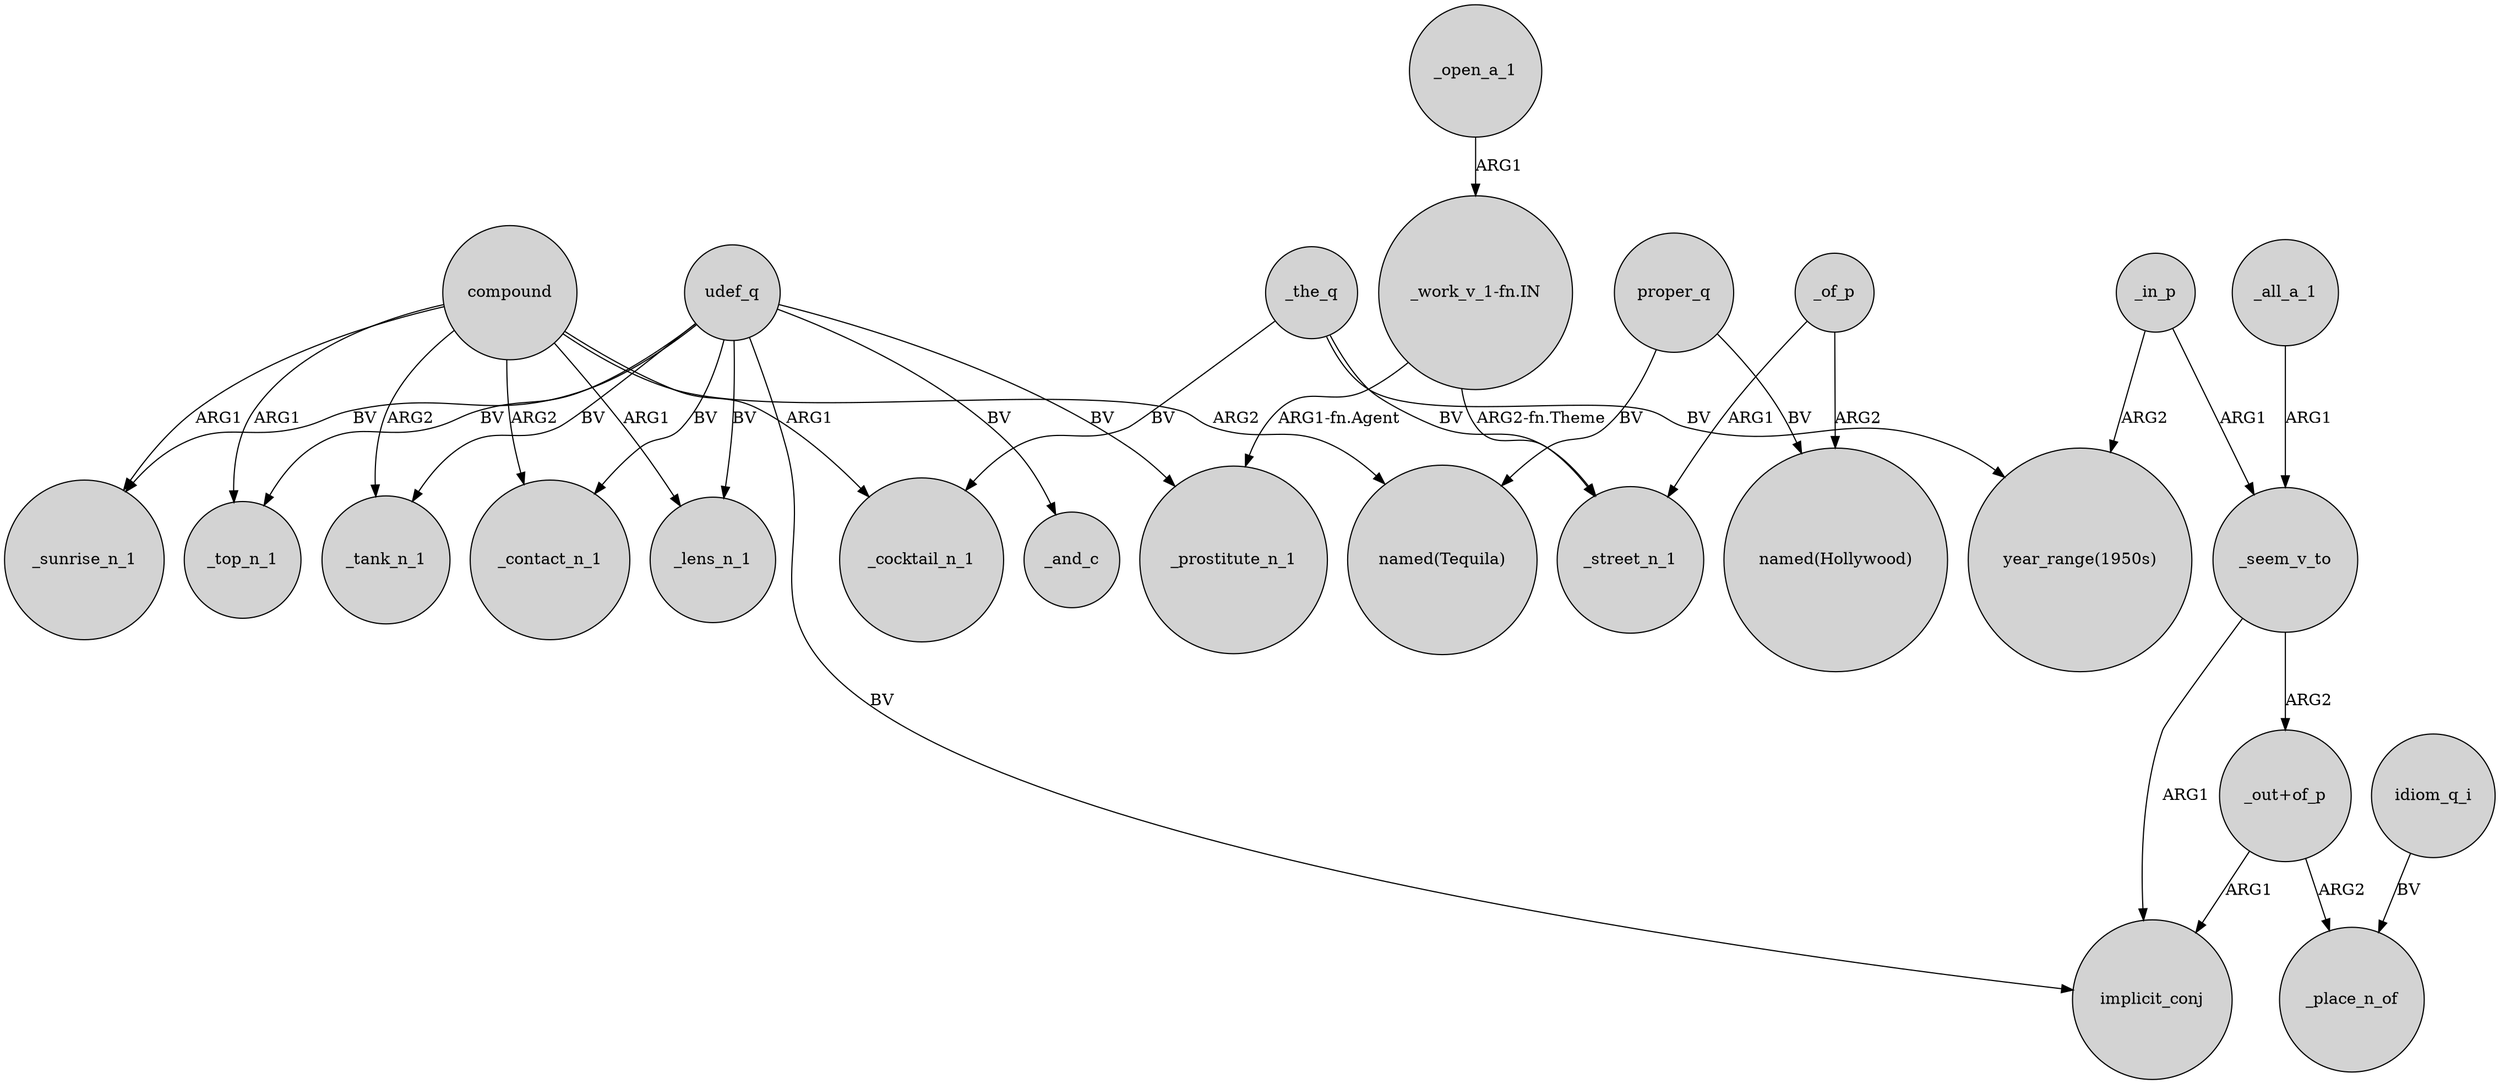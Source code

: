 digraph {
	node [shape=circle style=filled]
	_the_q -> _cocktail_n_1 [label=BV]
	udef_q -> _prostitute_n_1 [label=BV]
	"_work_v_1-fn.IN" -> _prostitute_n_1 [label="ARG1-fn.Agent"]
	udef_q -> _tank_n_1 [label=BV]
	compound -> _contact_n_1 [label=ARG2]
	"_work_v_1-fn.IN" -> _street_n_1 [label="ARG2-fn.Theme"]
	_open_a_1 -> "_work_v_1-fn.IN" [label=ARG1]
	compound -> _tank_n_1 [label=ARG2]
	_all_a_1 -> _seem_v_to [label=ARG1]
	_of_p -> "named(Hollywood)" [label=ARG2]
	udef_q -> implicit_conj [label=BV]
	proper_q -> "named(Tequila)" [label=BV]
	_seem_v_to -> implicit_conj [label=ARG1]
	udef_q -> _lens_n_1 [label=BV]
	_the_q -> _street_n_1 [label=BV]
	compound -> "named(Tequila)" [label=ARG2]
	compound -> _lens_n_1 [label=ARG1]
	udef_q -> _top_n_1 [label=BV]
	proper_q -> "named(Hollywood)" [label=BV]
	udef_q -> _sunrise_n_1 [label=BV]
	"_out+of_p" -> implicit_conj [label=ARG1]
	compound -> _cocktail_n_1 [label=ARG1]
	"_out+of_p" -> _place_n_of [label=ARG2]
	_of_p -> _street_n_1 [label=ARG1]
	_seem_v_to -> "_out+of_p" [label=ARG2]
	udef_q -> _contact_n_1 [label=BV]
	_in_p -> "year_range(1950s)" [label=ARG2]
	compound -> _top_n_1 [label=ARG1]
	udef_q -> _and_c [label=BV]
	compound -> _sunrise_n_1 [label=ARG1]
	_in_p -> _seem_v_to [label=ARG1]
	_the_q -> "year_range(1950s)" [label=BV]
	idiom_q_i -> _place_n_of [label=BV]
}
